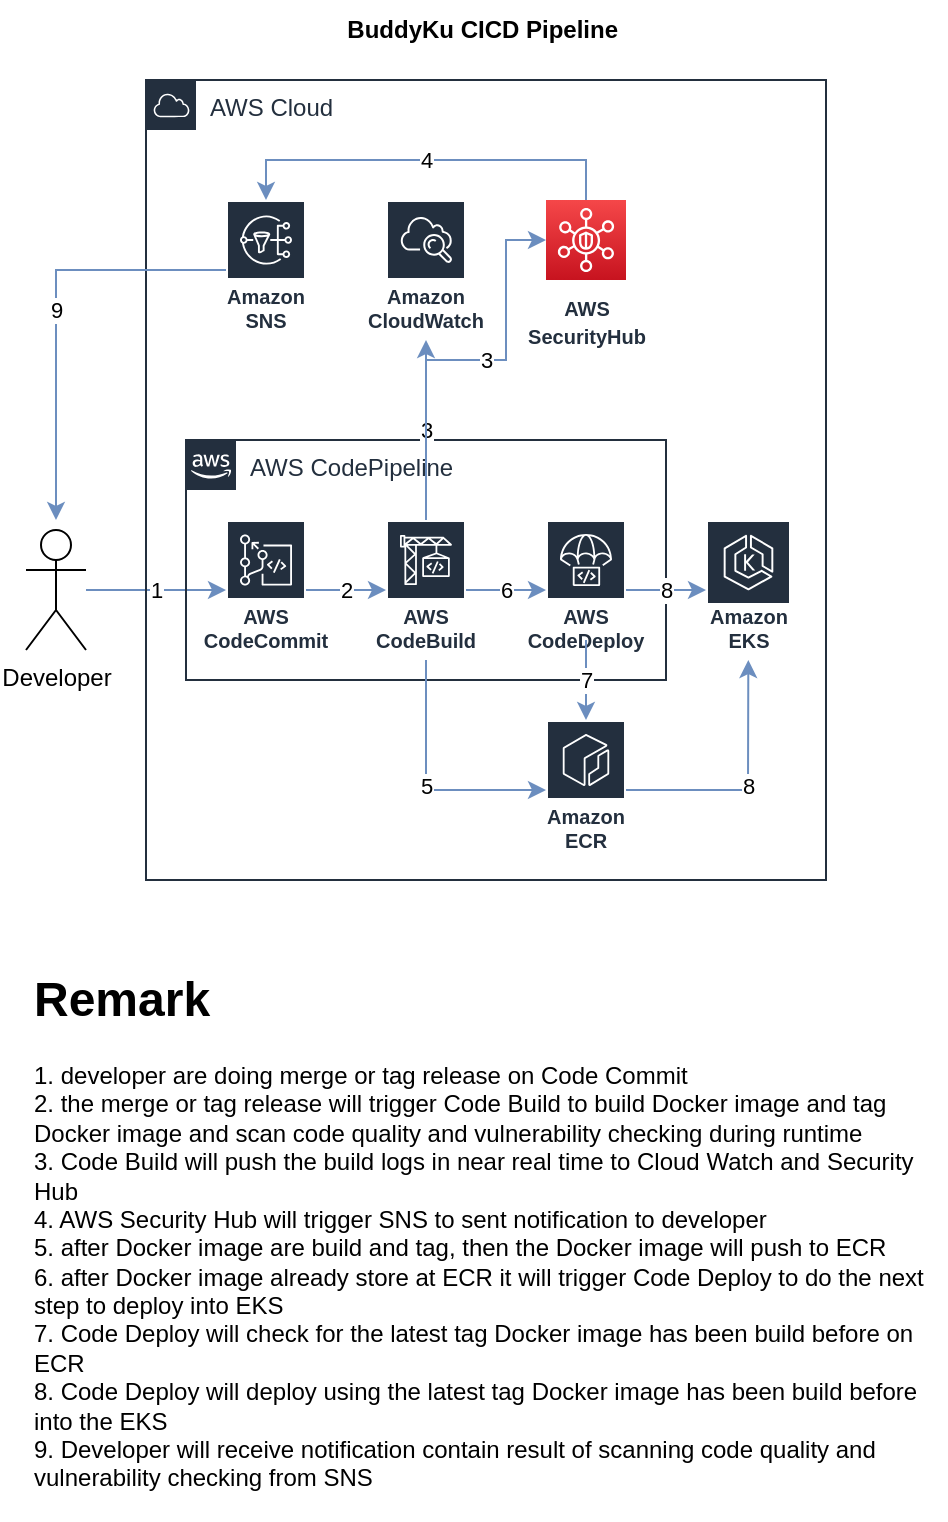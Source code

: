<mxfile version="20.4.1" type="device"><diagram id="w-NGNco3H87rtKduY6Oz" name="Page-1"><mxGraphModel dx="786" dy="488" grid="1" gridSize="10" guides="1" tooltips="1" connect="1" arrows="1" fold="1" page="1" pageScale="1" pageWidth="827" pageHeight="1169" math="0" shadow="0"><root><mxCell id="0"/><mxCell id="1" parent="0"/><mxCell id="yQ8vXlGnSDEf8oh0jhF--6" value="1" style="edgeStyle=orthogonalEdgeStyle;rounded=0;orthogonalLoop=1;jettySize=auto;html=1;fillColor=#dae8fc;strokeColor=#6c8ebf;" parent="1" source="yQ8vXlGnSDEf8oh0jhF--5" target="bhhsQZxyajK14YLhnNr2-1" edge="1"><mxGeometry relative="1" as="geometry"><mxPoint x="200" y="240" as="targetPoint"/></mxGeometry></mxCell><mxCell id="yQ8vXlGnSDEf8oh0jhF--5" value="Developer" style="shape=umlActor;verticalLabelPosition=bottom;verticalAlign=top;html=1;outlineConnect=0;" parent="1" vertex="1"><mxGeometry x="40" y="305" width="30" height="60" as="geometry"/></mxCell><mxCell id="bhhsQZxyajK14YLhnNr2-16" value="AWS Cloud" style="points=[[0,0],[0.25,0],[0.5,0],[0.75,0],[1,0],[1,0.25],[1,0.5],[1,0.75],[1,1],[0.75,1],[0.5,1],[0.25,1],[0,1],[0,0.75],[0,0.5],[0,0.25]];outlineConnect=0;gradientColor=none;html=1;whiteSpace=wrap;fontSize=12;fontStyle=0;container=1;pointerEvents=0;collapsible=0;recursiveResize=0;shape=mxgraph.aws4.group;grIcon=mxgraph.aws4.group_aws_cloud;strokeColor=#232F3E;fillColor=none;verticalAlign=top;align=left;spacingLeft=30;fontColor=#232F3E;dashed=0;" parent="1" vertex="1"><mxGeometry x="100" y="80" width="340" height="400" as="geometry"/></mxCell><mxCell id="bhhsQZxyajK14YLhnNr2-37" value="&lt;font style=&quot;font-size: 10px;&quot;&gt;&lt;b&gt;AWS&lt;br&gt;SecurityHub&lt;/b&gt;&lt;/font&gt;" style="sketch=0;points=[[0,0,0],[0.25,0,0],[0.5,0,0],[0.75,0,0],[1,0,0],[0,1,0],[0.25,1,0],[0.5,1,0],[0.75,1,0],[1,1,0],[0,0.25,0],[0,0.5,0],[0,0.75,0],[1,0.25,0],[1,0.5,0],[1,0.75,0]];outlineConnect=0;fontColor=#232F3E;gradientColor=#F54749;gradientDirection=north;fillColor=#C7131F;strokeColor=#ffffff;dashed=0;verticalLabelPosition=bottom;verticalAlign=top;align=center;html=1;fontSize=12;fontStyle=0;aspect=fixed;shape=mxgraph.aws4.resourceIcon;resIcon=mxgraph.aws4.security_hub;" parent="bhhsQZxyajK14YLhnNr2-16" vertex="1"><mxGeometry x="200" y="60" width="40" height="40" as="geometry"/></mxCell><mxCell id="bhhsQZxyajK14YLhnNr2-5" value="Amazon ECR" style="sketch=0;outlineConnect=0;fontColor=#232F3E;gradientColor=none;strokeColor=#ffffff;fillColor=#232F3E;dashed=0;verticalLabelPosition=middle;verticalAlign=bottom;align=center;html=1;whiteSpace=wrap;fontSize=10;fontStyle=1;spacing=3;shape=mxgraph.aws4.productIcon;prIcon=mxgraph.aws4.ecr;" parent="bhhsQZxyajK14YLhnNr2-16" vertex="1"><mxGeometry x="200" y="320" width="40" height="70" as="geometry"/></mxCell><mxCell id="bhhsQZxyajK14YLhnNr2-38" value="Amazon CloudWatch" style="sketch=0;outlineConnect=0;fontColor=#232F3E;gradientColor=none;strokeColor=#ffffff;fillColor=#232F3E;dashed=0;verticalLabelPosition=middle;verticalAlign=bottom;align=center;html=1;whiteSpace=wrap;fontSize=10;fontStyle=1;spacing=3;shape=mxgraph.aws4.productIcon;prIcon=mxgraph.aws4.cloudwatch;" parent="bhhsQZxyajK14YLhnNr2-16" vertex="1"><mxGeometry x="120" y="60" width="40" height="70" as="geometry"/></mxCell><mxCell id="yQ8vXlGnSDEf8oh0jhF--2" value="AWS CodePipeline" style="points=[[0,0],[0.25,0],[0.5,0],[0.75,0],[1,0],[1,0.25],[1,0.5],[1,0.75],[1,1],[0.75,1],[0.5,1],[0.25,1],[0,1],[0,0.75],[0,0.5],[0,0.25]];outlineConnect=0;gradientColor=none;html=1;whiteSpace=wrap;fontSize=12;fontStyle=0;container=1;pointerEvents=0;collapsible=0;recursiveResize=0;shape=mxgraph.aws4.group;grIcon=mxgraph.aws4.group_aws_cloud_alt;strokeColor=#232F3E;fillColor=none;verticalAlign=top;align=left;spacingLeft=30;fontColor=#232F3E;dashed=0;" parent="bhhsQZxyajK14YLhnNr2-16" vertex="1"><mxGeometry x="20" y="180" width="240" height="120" as="geometry"/></mxCell><mxCell id="bhhsQZxyajK14YLhnNr2-3" value="AWS CodeBuild" style="sketch=0;outlineConnect=0;fontColor=#232F3E;gradientColor=none;strokeColor=#ffffff;fillColor=#232F3E;dashed=0;verticalLabelPosition=middle;verticalAlign=bottom;align=center;html=1;whiteSpace=wrap;fontSize=10;fontStyle=1;spacing=3;shape=mxgraph.aws4.productIcon;prIcon=mxgraph.aws4.codebuild;" parent="yQ8vXlGnSDEf8oh0jhF--2" vertex="1"><mxGeometry x="100" y="40" width="40" height="70" as="geometry"/></mxCell><mxCell id="bhhsQZxyajK14YLhnNr2-1" value="AWS CodeCommit" style="sketch=0;outlineConnect=0;fontColor=#232F3E;gradientColor=none;strokeColor=#ffffff;fillColor=#232F3E;dashed=0;verticalLabelPosition=middle;verticalAlign=bottom;align=center;html=1;whiteSpace=wrap;fontSize=10;fontStyle=1;spacing=3;shape=mxgraph.aws4.productIcon;prIcon=mxgraph.aws4.codecommit;" parent="yQ8vXlGnSDEf8oh0jhF--2" vertex="1"><mxGeometry x="20" y="40" width="40" height="70" as="geometry"/></mxCell><mxCell id="yQ8vXlGnSDEf8oh0jhF--12" value="2" style="edgeStyle=none;rounded=0;orthogonalLoop=1;jettySize=auto;html=1;exitX=1;exitY=0.5;exitDx=0;exitDy=0;startArrow=none;fillColor=#dae8fc;strokeColor=#6c8ebf;" parent="yQ8vXlGnSDEf8oh0jhF--2" source="bhhsQZxyajK14YLhnNr2-1" target="bhhsQZxyajK14YLhnNr2-3" edge="1"><mxGeometry relative="1" as="geometry"><mxPoint x="-60" y="20" as="sourcePoint"/><mxPoint x="100" y="55" as="targetPoint"/></mxGeometry></mxCell><mxCell id="bhhsQZxyajK14YLhnNr2-27" value="AWS CodeDeploy" style="sketch=0;outlineConnect=0;fontColor=#232F3E;gradientColor=none;strokeColor=#ffffff;fillColor=#232F3E;dashed=0;verticalLabelPosition=middle;verticalAlign=bottom;align=center;html=1;whiteSpace=wrap;fontSize=10;fontStyle=1;spacing=3;shape=mxgraph.aws4.productIcon;prIcon=mxgraph.aws4.codedeploy;" parent="yQ8vXlGnSDEf8oh0jhF--2" vertex="1"><mxGeometry x="180" y="40" width="40" height="70" as="geometry"/></mxCell><mxCell id="bhhsQZxyajK14YLhnNr2-23" value="6" style="edgeStyle=none;rounded=0;orthogonalLoop=1;jettySize=auto;html=1;startArrow=none;fillColor=#dae8fc;strokeColor=#6c8ebf;" parent="yQ8vXlGnSDEf8oh0jhF--2" source="bhhsQZxyajK14YLhnNr2-3" target="bhhsQZxyajK14YLhnNr2-27" edge="1"><mxGeometry relative="1" as="geometry"><mxPoint x="220" y="75" as="sourcePoint"/><mxPoint x="330" y="155" as="targetPoint"/></mxGeometry></mxCell><mxCell id="bhhsQZxyajK14YLhnNr2-22" value="Amazon EKS" style="sketch=0;outlineConnect=0;fontColor=#232F3E;gradientColor=none;strokeColor=#ffffff;fillColor=#232F3E;dashed=0;verticalLabelPosition=middle;verticalAlign=bottom;align=center;html=1;whiteSpace=wrap;fontSize=10;fontStyle=1;spacing=3;shape=mxgraph.aws4.productIcon;prIcon=mxgraph.aws4.eks;" parent="bhhsQZxyajK14YLhnNr2-16" vertex="1"><mxGeometry x="280" y="220" width="42.5" height="70" as="geometry"/></mxCell><mxCell id="bhhsQZxyajK14YLhnNr2-28" value="8" style="edgeStyle=none;rounded=0;orthogonalLoop=1;jettySize=auto;html=1;startArrow=none;fillColor=#dae8fc;strokeColor=#6c8ebf;" parent="bhhsQZxyajK14YLhnNr2-16" source="bhhsQZxyajK14YLhnNr2-27" target="bhhsQZxyajK14YLhnNr2-22" edge="1"><mxGeometry relative="1" as="geometry"><mxPoint x="100" y="265" as="sourcePoint"/><mxPoint x="140" y="265" as="targetPoint"/></mxGeometry></mxCell><mxCell id="kFhWczMO3ZfD3mNx5GNZ-1" value="Amazon SNS" style="sketch=0;outlineConnect=0;fontColor=#232F3E;gradientColor=none;strokeColor=#ffffff;fillColor=#232F3E;dashed=0;verticalLabelPosition=middle;verticalAlign=bottom;align=center;html=1;whiteSpace=wrap;fontSize=10;fontStyle=1;spacing=3;shape=mxgraph.aws4.productIcon;prIcon=mxgraph.aws4.sns;" vertex="1" parent="bhhsQZxyajK14YLhnNr2-16"><mxGeometry x="40" y="60" width="40" height="70" as="geometry"/></mxCell><mxCell id="kFhWczMO3ZfD3mNx5GNZ-3" value="3" style="edgeStyle=none;rounded=0;orthogonalLoop=1;jettySize=auto;html=1;startArrow=none;fillColor=#dae8fc;strokeColor=#6c8ebf;" edge="1" parent="bhhsQZxyajK14YLhnNr2-16" source="bhhsQZxyajK14YLhnNr2-3" target="bhhsQZxyajK14YLhnNr2-38"><mxGeometry relative="1" as="geometry"><mxPoint x="250" y="265" as="sourcePoint"/><mxPoint x="140" y="140" as="targetPoint"/></mxGeometry></mxCell><mxCell id="kFhWczMO3ZfD3mNx5GNZ-6" value="7" style="edgeStyle=none;rounded=0;orthogonalLoop=1;jettySize=auto;html=1;startArrow=none;fillColor=#dae8fc;strokeColor=#6c8ebf;exitX=0.5;exitY=0.857;exitDx=0;exitDy=0;exitPerimeter=0;" edge="1" parent="bhhsQZxyajK14YLhnNr2-16" source="bhhsQZxyajK14YLhnNr2-27" target="bhhsQZxyajK14YLhnNr2-5"><mxGeometry relative="1" as="geometry"><mxPoint x="330" y="265" as="sourcePoint"/><mxPoint x="370" y="265" as="targetPoint"/></mxGeometry></mxCell><mxCell id="kFhWczMO3ZfD3mNx5GNZ-10" value="5" style="edgeStyle=none;rounded=0;orthogonalLoop=1;jettySize=auto;html=1;startArrow=none;fillColor=#dae8fc;strokeColor=#6c8ebf;" edge="1" parent="bhhsQZxyajK14YLhnNr2-16" source="bhhsQZxyajK14YLhnNr2-3" target="bhhsQZxyajK14YLhnNr2-5"><mxGeometry relative="1" as="geometry"><mxPoint x="220" y="290" as="sourcePoint"/><mxPoint x="290" y="265" as="targetPoint"/><Array as="points"><mxPoint x="140" y="355"/></Array></mxGeometry></mxCell><mxCell id="kFhWczMO3ZfD3mNx5GNZ-11" value="4" style="edgeStyle=none;rounded=0;orthogonalLoop=1;jettySize=auto;html=1;startArrow=none;fillColor=#dae8fc;strokeColor=#6c8ebf;exitX=0.5;exitY=0;exitDx=0;exitDy=0;exitPerimeter=0;" edge="1" parent="bhhsQZxyajK14YLhnNr2-16" source="bhhsQZxyajK14YLhnNr2-37" target="kFhWczMO3ZfD3mNx5GNZ-1"><mxGeometry relative="1" as="geometry"><mxPoint x="170" y="265" as="sourcePoint"/><mxPoint x="210" y="265" as="targetPoint"/><Array as="points"><mxPoint x="220" y="40"/><mxPoint x="60" y="40"/></Array></mxGeometry></mxCell><mxCell id="kFhWczMO3ZfD3mNx5GNZ-13" value="8" style="edgeStyle=none;rounded=0;orthogonalLoop=1;jettySize=auto;html=1;startArrow=none;fillColor=#dae8fc;strokeColor=#6c8ebf;" edge="1" parent="bhhsQZxyajK14YLhnNr2-16" source="bhhsQZxyajK14YLhnNr2-5" target="bhhsQZxyajK14YLhnNr2-22"><mxGeometry relative="1" as="geometry"><mxPoint x="190" y="285" as="sourcePoint"/><mxPoint x="230" y="285" as="targetPoint"/><Array as="points"><mxPoint x="301" y="355"/></Array></mxGeometry></mxCell><mxCell id="bhhsQZxyajK14YLhnNr2-24" value="&lt;h1&gt;Remark&lt;/h1&gt;&lt;div&gt;1. developer are doing merge or tag release on Code Commit&lt;/div&gt;&lt;div&gt;2. the merge or tag release will trigger Code Build to build Docker image and tag Docker image and scan code quality and vulnerability checking during runtime&lt;/div&gt;&lt;div&gt;3. Code Build will push the build logs in near real time to Cloud Watch and Security Hub&lt;/div&gt;&lt;div&gt;4. AWS Security Hub will trigger SNS to sent notification to developer&lt;/div&gt;&lt;div&gt;5. after Docker image are build and tag, then the Docker image will push to ECR&lt;/div&gt;&lt;div&gt;6. after Docker image already store at ECR it will trigger Code Deploy to do the next step to deploy into EKS&lt;/div&gt;&lt;div&gt;7. Code Deploy will check for the latest tag Docker image has been build before on ECR&lt;/div&gt;&lt;div&gt;8. Code Deploy will deploy using the latest tag Docker image has been build before into the EKS&lt;/div&gt;&lt;div&gt;9. Developer will receive notification contain result of scanning code quality and vulnerability checking from SNS&lt;/div&gt;" style="text;html=1;strokeColor=none;fillColor=none;spacing=5;spacingTop=-20;whiteSpace=wrap;overflow=hidden;rounded=0;" parent="1" vertex="1"><mxGeometry x="39" y="520" width="461" height="280" as="geometry"/></mxCell><mxCell id="bhhsQZxyajK14YLhnNr2-33" value="BuddyKu CICD Pipeline&amp;nbsp;" style="text;html=1;strokeColor=none;fillColor=none;align=center;verticalAlign=middle;whiteSpace=wrap;rounded=0;fontStyle=1" parent="1" vertex="1"><mxGeometry x="40" y="40" width="460" height="30" as="geometry"/></mxCell><mxCell id="kFhWczMO3ZfD3mNx5GNZ-14" value="3" style="edgeStyle=none;rounded=0;orthogonalLoop=1;jettySize=auto;html=1;startArrow=none;fillColor=#dae8fc;strokeColor=#6c8ebf;entryX=0;entryY=0.5;entryDx=0;entryDy=0;entryPerimeter=0;" edge="1" parent="1" target="bhhsQZxyajK14YLhnNr2-37"><mxGeometry relative="1" as="geometry"><mxPoint x="240" y="280" as="sourcePoint"/><mxPoint x="250" y="200" as="targetPoint"/><Array as="points"><mxPoint x="240" y="220"/><mxPoint x="280" y="220"/><mxPoint x="280" y="190"/><mxPoint x="280" y="160"/></Array></mxGeometry></mxCell><mxCell id="kFhWczMO3ZfD3mNx5GNZ-15" value="9" style="edgeStyle=none;rounded=0;orthogonalLoop=1;jettySize=auto;html=1;startArrow=none;fillColor=#dae8fc;strokeColor=#6c8ebf;" edge="1" parent="1" source="kFhWczMO3ZfD3mNx5GNZ-1"><mxGeometry relative="1" as="geometry"><mxPoint x="260" y="300" as="sourcePoint"/><mxPoint x="55" y="300" as="targetPoint"/><Array as="points"><mxPoint x="55" y="175"/></Array></mxGeometry></mxCell></root></mxGraphModel></diagram></mxfile>